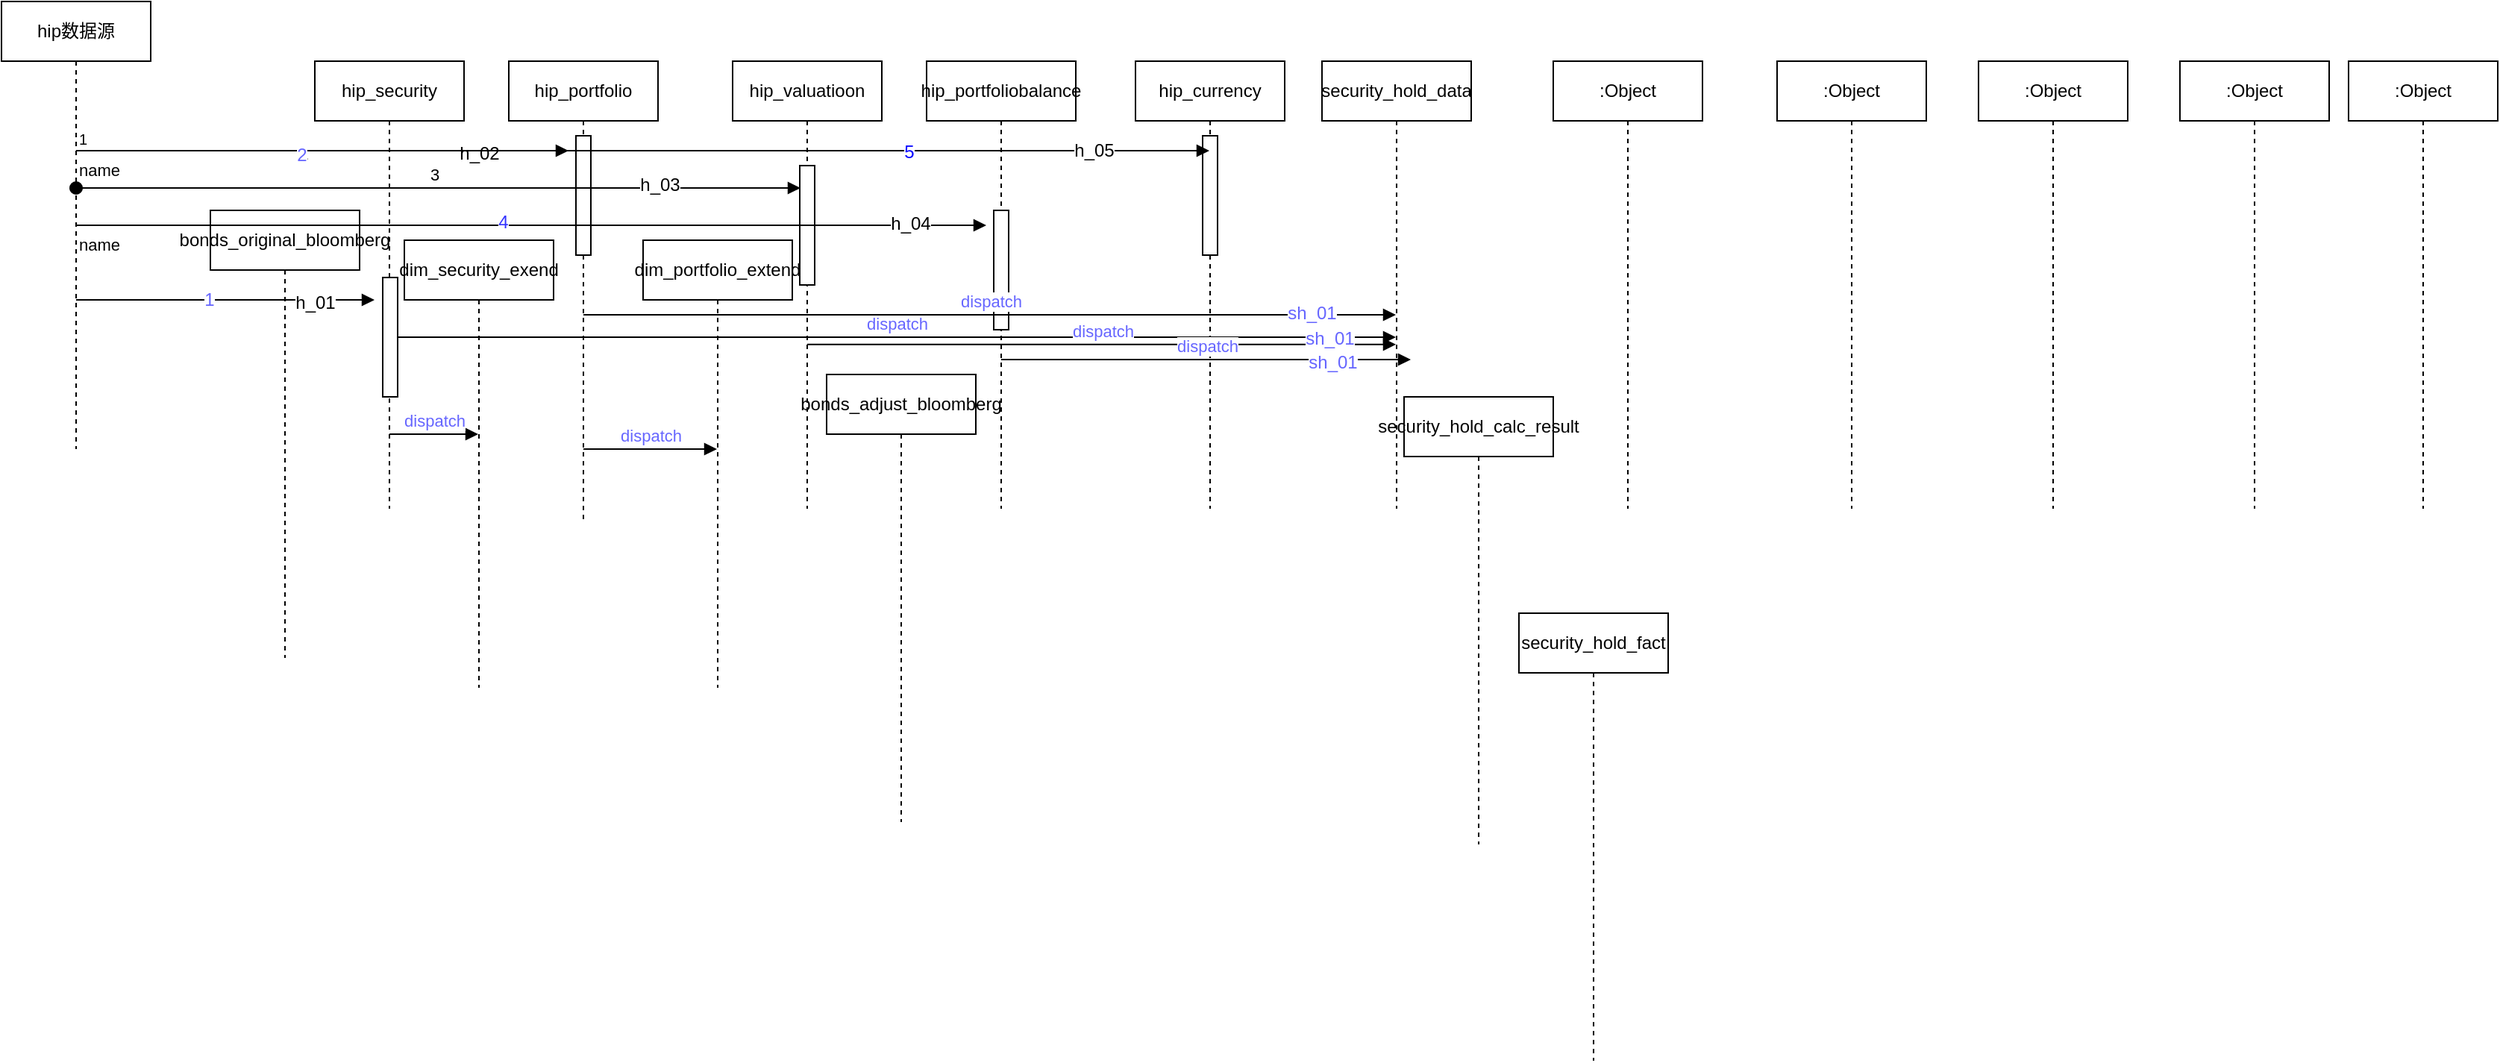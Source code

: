 <mxfile version="10.6.7" type="github"><diagram id="uT3CLybLZjLQZRfeTOW8" name="Page-1"><mxGraphModel dx="2221" dy="765" grid="1" gridSize="10" guides="1" tooltips="1" connect="1" arrows="1" fold="1" page="1" pageScale="1" pageWidth="827" pageHeight="1169" math="0" shadow="0"><root><mxCell id="0"/><mxCell id="1" parent="0"/><mxCell id="I_hjx8SIUlTRmeIp3hHr-35" value="hip_security" style="shape=umlLifeline;perimeter=lifelinePerimeter;whiteSpace=wrap;html=1;container=1;collapsible=0;recursiveResize=0;outlineConnect=0;" parent="1" vertex="1"><mxGeometry x="20" y="80" width="100" height="300" as="geometry"/></mxCell><mxCell id="xkbOIXx2KpeVw_-usp2e-5" value="" style="html=1;points=[];perimeter=orthogonalPerimeter;" vertex="1" parent="I_hjx8SIUlTRmeIp3hHr-35"><mxGeometry x="45.5" y="145" width="10" height="80" as="geometry"/></mxCell><mxCell id="I_hjx8SIUlTRmeIp3hHr-40" value="bonds_adjust_bloomberg" style="shape=umlLifeline;perimeter=lifelinePerimeter;whiteSpace=wrap;html=1;container=1;collapsible=0;recursiveResize=0;outlineConnect=0;" parent="1" vertex="1"><mxGeometry x="363" y="290" width="100" height="300" as="geometry"/></mxCell><mxCell id="I_hjx8SIUlTRmeIp3hHr-41" value=":Object" style="shape=umlLifeline;perimeter=lifelinePerimeter;whiteSpace=wrap;html=1;container=1;collapsible=0;recursiveResize=0;outlineConnect=0;" parent="1" vertex="1"><mxGeometry x="850" y="80" width="100" height="300" as="geometry"/></mxCell><mxCell id="I_hjx8SIUlTRmeIp3hHr-42" value="hip_currency" style="shape=umlLifeline;perimeter=lifelinePerimeter;whiteSpace=wrap;html=1;container=1;collapsible=0;recursiveResize=0;outlineConnect=0;" parent="1" vertex="1"><mxGeometry x="570" y="80" width="100" height="300" as="geometry"/></mxCell><mxCell id="xkbOIXx2KpeVw_-usp2e-34" value="" style="html=1;points=[];perimeter=orthogonalPerimeter;" vertex="1" parent="I_hjx8SIUlTRmeIp3hHr-42"><mxGeometry x="45" y="50" width="10" height="80" as="geometry"/></mxCell><mxCell id="I_hjx8SIUlTRmeIp3hHr-43" value="hip_portfolio" style="shape=umlLifeline;perimeter=lifelinePerimeter;whiteSpace=wrap;html=1;container=1;collapsible=0;recursiveResize=0;outlineConnect=0;" parent="1" vertex="1"><mxGeometry x="150" y="80" width="100" height="310" as="geometry"/></mxCell><mxCell id="I_hjx8SIUlTRmeIp3hHr-44" value="hip_valuatioon" style="shape=umlLifeline;perimeter=lifelinePerimeter;whiteSpace=wrap;html=1;container=1;collapsible=0;recursiveResize=0;outlineConnect=0;" parent="1" vertex="1"><mxGeometry x="300" y="80" width="100" height="300" as="geometry"/></mxCell><mxCell id="xkbOIXx2KpeVw_-usp2e-10" value="" style="html=1;points=[];perimeter=orthogonalPerimeter;" vertex="1" parent="I_hjx8SIUlTRmeIp3hHr-44"><mxGeometry x="45" y="70" width="10" height="80" as="geometry"/></mxCell><mxCell id="I_hjx8SIUlTRmeIp3hHr-45" value="security_hold_fact" style="shape=umlLifeline;perimeter=lifelinePerimeter;whiteSpace=wrap;html=1;container=1;collapsible=0;recursiveResize=0;outlineConnect=0;" parent="1" vertex="1"><mxGeometry x="827" y="450" width="100" height="300" as="geometry"/></mxCell><mxCell id="I_hjx8SIUlTRmeIp3hHr-46" value="security_hold_data" style="shape=umlLifeline;perimeter=lifelinePerimeter;whiteSpace=wrap;html=1;container=1;collapsible=0;recursiveResize=0;outlineConnect=0;" parent="1" vertex="1"><mxGeometry x="695" y="80" width="100" height="300" as="geometry"/></mxCell><mxCell id="I_hjx8SIUlTRmeIp3hHr-47" value=":Object" style="shape=umlLifeline;perimeter=lifelinePerimeter;whiteSpace=wrap;html=1;container=1;collapsible=0;recursiveResize=0;outlineConnect=0;" parent="1" vertex="1"><mxGeometry x="1270" y="80" width="100" height="300" as="geometry"/></mxCell><mxCell id="I_hjx8SIUlTRmeIp3hHr-48" value="dim_portfolio_extend" style="shape=umlLifeline;perimeter=lifelinePerimeter;whiteSpace=wrap;html=1;container=1;collapsible=0;recursiveResize=0;outlineConnect=0;" parent="1" vertex="1"><mxGeometry x="240" y="200" width="100" height="300" as="geometry"/></mxCell><mxCell id="I_hjx8SIUlTRmeIp3hHr-50" value="dim_security_exend" style="shape=umlLifeline;perimeter=lifelinePerimeter;whiteSpace=wrap;html=1;container=1;collapsible=0;recursiveResize=0;outlineConnect=0;" parent="1" vertex="1"><mxGeometry x="80" y="200" width="100" height="300" as="geometry"/></mxCell><mxCell id="I_hjx8SIUlTRmeIp3hHr-51" value="security_hold_calc_result" style="shape=umlLifeline;perimeter=lifelinePerimeter;whiteSpace=wrap;html=1;container=1;collapsible=0;recursiveResize=0;outlineConnect=0;" parent="1" vertex="1"><mxGeometry x="750" y="305" width="100" height="300" as="geometry"/></mxCell><mxCell id="I_hjx8SIUlTRmeIp3hHr-57" value=":Object" style="shape=umlLifeline;perimeter=lifelinePerimeter;whiteSpace=wrap;html=1;container=1;collapsible=0;recursiveResize=0;outlineConnect=0;" parent="1" vertex="1"><mxGeometry x="1000" y="80" width="100" height="300" as="geometry"/></mxCell><mxCell id="I_hjx8SIUlTRmeIp3hHr-59" value=":Object" style="shape=umlLifeline;perimeter=lifelinePerimeter;whiteSpace=wrap;html=1;container=1;collapsible=0;recursiveResize=0;outlineConnect=0;" parent="1" vertex="1"><mxGeometry x="1383" y="80" width="100" height="300" as="geometry"/></mxCell><mxCell id="I_hjx8SIUlTRmeIp3hHr-60" value=":Object" style="shape=umlLifeline;perimeter=lifelinePerimeter;whiteSpace=wrap;html=1;container=1;collapsible=0;recursiveResize=0;outlineConnect=0;" parent="1" vertex="1"><mxGeometry x="1135" y="80" width="100" height="300" as="geometry"/></mxCell><mxCell id="I_hjx8SIUlTRmeIp3hHr-49" value="hip_portfoliobalance" style="shape=umlLifeline;perimeter=lifelinePerimeter;whiteSpace=wrap;html=1;container=1;collapsible=0;recursiveResize=0;outlineConnect=0;" parent="1" vertex="1"><mxGeometry x="430" y="80" width="100" height="300" as="geometry"/></mxCell><mxCell id="xkbOIXx2KpeVw_-usp2e-21" value="" style="html=1;points=[];perimeter=orthogonalPerimeter;" vertex="1" parent="I_hjx8SIUlTRmeIp3hHr-49"><mxGeometry x="45" y="100" width="10" height="80" as="geometry"/></mxCell><mxCell id="I_hjx8SIUlTRmeIp3hHr-56" value="bonds_original_bloomberg" style="shape=umlLifeline;perimeter=lifelinePerimeter;whiteSpace=wrap;html=1;container=1;collapsible=0;recursiveResize=0;outlineConnect=0;" parent="1" vertex="1"><mxGeometry x="-50" y="180" width="100" height="300" as="geometry"/></mxCell><mxCell id="xkbOIXx2KpeVw_-usp2e-2" value="hip数据源" style="shape=umlLifeline;perimeter=lifelinePerimeter;whiteSpace=wrap;html=1;container=1;collapsible=0;recursiveResize=0;outlineConnect=0;" vertex="1" parent="1"><mxGeometry x="-190" y="40" width="100" height="300" as="geometry"/></mxCell><mxCell id="xkbOIXx2KpeVw_-usp2e-15" value="" style="html=1;verticalAlign=bottom;endArrow=block;" edge="1" parent="xkbOIXx2KpeVw_-usp2e-2"><mxGeometry width="80" relative="1" as="geometry"><mxPoint x="50" y="100" as="sourcePoint"/><mxPoint x="380" y="100" as="targetPoint"/></mxGeometry></mxCell><mxCell id="xkbOIXx2KpeVw_-usp2e-16" value="h_02" style="text;html=1;resizable=0;points=[];align=center;verticalAlign=middle;labelBackgroundColor=#ffffff;" vertex="1" connectable="0" parent="xkbOIXx2KpeVw_-usp2e-15"><mxGeometry x="0.636" y="-2" relative="1" as="geometry"><mxPoint as="offset"/></mxGeometry></mxCell><mxCell id="xkbOIXx2KpeVw_-usp2e-29" value="2" style="text;html=1;resizable=0;points=[];align=center;verticalAlign=middle;labelBackgroundColor=#ffffff;" vertex="1" connectable="0" parent="xkbOIXx2KpeVw_-usp2e-15"><mxGeometry x="-0.079" y="-2" relative="1" as="geometry"><mxPoint as="offset"/></mxGeometry></mxCell><mxCell id="xkbOIXx2KpeVw_-usp2e-8" value="" style="html=1;points=[];perimeter=orthogonalPerimeter;" vertex="1" parent="1"><mxGeometry x="195" y="130" width="10" height="80" as="geometry"/></mxCell><mxCell id="xkbOIXx2KpeVw_-usp2e-11" value="3" style="html=1;verticalAlign=bottom;startArrow=oval;endArrow=block;startSize=8;" edge="1" parent="1"><mxGeometry x="-0.011" relative="1" as="geometry"><mxPoint x="-140" y="165" as="sourcePoint"/><mxPoint x="345.5" y="165" as="targetPoint"/><Array as="points"/><mxPoint as="offset"/></mxGeometry></mxCell><mxCell id="xkbOIXx2KpeVw_-usp2e-13" value="h_03" style="text;html=1;resizable=0;points=[];align=center;verticalAlign=middle;labelBackgroundColor=#ffffff;" vertex="1" connectable="0" parent="xkbOIXx2KpeVw_-usp2e-11"><mxGeometry x="0.609" y="2" relative="1" as="geometry"><mxPoint as="offset"/></mxGeometry></mxCell><mxCell id="xkbOIXx2KpeVw_-usp2e-19" value="" style="html=1;verticalAlign=bottom;endArrow=block;" edge="1" parent="1" source="xkbOIXx2KpeVw_-usp2e-2"><mxGeometry width="80" relative="1" as="geometry"><mxPoint x="-190" y="710" as="sourcePoint"/><mxPoint x="60" y="240" as="targetPoint"/></mxGeometry></mxCell><mxCell id="xkbOIXx2KpeVw_-usp2e-20" value="h_01" style="text;html=1;resizable=0;points=[];align=center;verticalAlign=middle;labelBackgroundColor=#ffffff;" vertex="1" connectable="0" parent="xkbOIXx2KpeVw_-usp2e-19"><mxGeometry x="0.601" y="-2" relative="1" as="geometry"><mxPoint as="offset"/></mxGeometry></mxCell><mxCell id="xkbOIXx2KpeVw_-usp2e-28" value="1" style="text;html=1;resizable=0;points=[];align=center;verticalAlign=middle;labelBackgroundColor=#ffffff;fontColor=#6666FF;" vertex="1" connectable="0" parent="xkbOIXx2KpeVw_-usp2e-19"><mxGeometry x="-0.127" relative="1" as="geometry"><mxPoint x="1" as="offset"/></mxGeometry></mxCell><mxCell id="xkbOIXx2KpeVw_-usp2e-24" value="name" style="endArrow=block;endFill=1;html=1;edgeStyle=orthogonalEdgeStyle;align=left;verticalAlign=top;" edge="1" parent="1" source="xkbOIXx2KpeVw_-usp2e-2"><mxGeometry x="-1" relative="1" as="geometry"><mxPoint x="-190" y="710" as="sourcePoint"/><mxPoint x="470" y="190" as="targetPoint"/></mxGeometry></mxCell><mxCell id="xkbOIXx2KpeVw_-usp2e-25" value="" style="resizable=0;html=1;align=left;verticalAlign=bottom;labelBackgroundColor=#ffffff;fontSize=10;" connectable="0" vertex="1" parent="xkbOIXx2KpeVw_-usp2e-24"><mxGeometry x="-1" relative="1" as="geometry"/></mxCell><mxCell id="xkbOIXx2KpeVw_-usp2e-26" value="h_04" style="text;html=1;resizable=0;points=[];align=center;verticalAlign=middle;labelBackgroundColor=#ffffff;" vertex="1" connectable="0" parent="xkbOIXx2KpeVw_-usp2e-24"><mxGeometry x="0.83" y="1" relative="1" as="geometry"><mxPoint x="1" as="offset"/></mxGeometry></mxCell><mxCell id="xkbOIXx2KpeVw_-usp2e-31" value="4" style="text;html=1;resizable=0;points=[];align=center;verticalAlign=middle;labelBackgroundColor=#ffffff;fontColor=#3333FF;" vertex="1" connectable="0" parent="xkbOIXx2KpeVw_-usp2e-24"><mxGeometry x="-0.068" y="2" relative="1" as="geometry"><mxPoint x="1" as="offset"/></mxGeometry></mxCell><mxCell id="xkbOIXx2KpeVw_-usp2e-32" value="name" style="endArrow=block;endFill=1;html=1;edgeStyle=orthogonalEdgeStyle;align=left;verticalAlign=top;" edge="1" parent="1" source="xkbOIXx2KpeVw_-usp2e-2" target="I_hjx8SIUlTRmeIp3hHr-42"><mxGeometry x="-1" relative="1" as="geometry"><mxPoint x="-190" y="710" as="sourcePoint"/><mxPoint x="-30" y="710" as="targetPoint"/><Array as="points"><mxPoint x="-60" y="140"/><mxPoint x="-60" y="140"/></Array></mxGeometry></mxCell><mxCell id="xkbOIXx2KpeVw_-usp2e-33" value="1" style="resizable=0;html=1;align=left;verticalAlign=bottom;labelBackgroundColor=#ffffff;fontSize=10;" connectable="0" vertex="1" parent="xkbOIXx2KpeVw_-usp2e-32"><mxGeometry x="-1" relative="1" as="geometry"/></mxCell><mxCell id="xkbOIXx2KpeVw_-usp2e-35" value="h_05" style="text;html=1;resizable=0;points=[];align=center;verticalAlign=middle;labelBackgroundColor=#ffffff;" vertex="1" connectable="0" parent="xkbOIXx2KpeVw_-usp2e-32"><mxGeometry x="0.796" relative="1" as="geometry"><mxPoint as="offset"/></mxGeometry></mxCell><mxCell id="xkbOIXx2KpeVw_-usp2e-36" value="5" style="text;html=1;resizable=0;points=[];align=center;verticalAlign=middle;labelBackgroundColor=#ffffff;fontColor=#0000FF;" vertex="1" connectable="0" parent="xkbOIXx2KpeVw_-usp2e-32"><mxGeometry x="0.467" y="-1" relative="1" as="geometry"><mxPoint x="1" as="offset"/></mxGeometry></mxCell><mxCell id="xkbOIXx2KpeVw_-usp2e-37" value="2" style="text;html=1;resizable=0;points=[];align=center;verticalAlign=middle;labelBackgroundColor=#ffffff;fontColor=#6666FF;" vertex="1" connectable="0" parent="xkbOIXx2KpeVw_-usp2e-32"><mxGeometry x="-0.604" y="-3" relative="1" as="geometry"><mxPoint as="offset"/></mxGeometry></mxCell><mxCell id="xkbOIXx2KpeVw_-usp2e-38" value="dispatch" style="html=1;verticalAlign=bottom;endArrow=block;fontColor=#6666FF;" edge="1" parent="1" source="xkbOIXx2KpeVw_-usp2e-5" target="I_hjx8SIUlTRmeIp3hHr-46"><mxGeometry width="80" relative="1" as="geometry"><mxPoint x="-190" y="710" as="sourcePoint"/><mxPoint x="-110" y="710" as="targetPoint"/></mxGeometry></mxCell><mxCell id="xkbOIXx2KpeVw_-usp2e-39" value="dispatch" style="html=1;verticalAlign=bottom;endArrow=block;fontColor=#6666FF;" edge="1" parent="1" target="I_hjx8SIUlTRmeIp3hHr-46"><mxGeometry width="80" relative="1" as="geometry"><mxPoint x="200" y="250" as="sourcePoint"/><mxPoint x="-110" y="710" as="targetPoint"/></mxGeometry></mxCell><mxCell id="xkbOIXx2KpeVw_-usp2e-42" value="sh_01" style="text;html=1;resizable=0;points=[];align=center;verticalAlign=middle;labelBackgroundColor=#ffffff;fontColor=#6666FF;" vertex="1" connectable="0" parent="xkbOIXx2KpeVw_-usp2e-39"><mxGeometry x="0.792" y="1" relative="1" as="geometry"><mxPoint as="offset"/></mxGeometry></mxCell><mxCell id="xkbOIXx2KpeVw_-usp2e-40" value="dispatch" style="html=1;verticalAlign=bottom;endArrow=block;fontColor=#6666FF;exitX=0.5;exitY=0.633;exitDx=0;exitDy=0;exitPerimeter=0;" edge="1" parent="1" source="I_hjx8SIUlTRmeIp3hHr-44" target="I_hjx8SIUlTRmeIp3hHr-46"><mxGeometry width="80" relative="1" as="geometry"><mxPoint x="-190" y="710" as="sourcePoint"/><mxPoint x="-110" y="710" as="targetPoint"/></mxGeometry></mxCell><mxCell id="xkbOIXx2KpeVw_-usp2e-43" value="sh_01" style="text;html=1;resizable=0;points=[];align=center;verticalAlign=middle;labelBackgroundColor=#ffffff;fontColor=#6666FF;" vertex="1" connectable="0" parent="xkbOIXx2KpeVw_-usp2e-40"><mxGeometry x="0.774" y="4" relative="1" as="geometry"><mxPoint as="offset"/></mxGeometry></mxCell><mxCell id="xkbOIXx2KpeVw_-usp2e-41" value="dispatch" style="html=1;verticalAlign=bottom;endArrow=block;fontColor=#6666FF;" edge="1" parent="1" source="I_hjx8SIUlTRmeIp3hHr-49"><mxGeometry width="80" relative="1" as="geometry"><mxPoint x="360" y="280" as="sourcePoint"/><mxPoint x="754.5" y="280" as="targetPoint"/></mxGeometry></mxCell><mxCell id="xkbOIXx2KpeVw_-usp2e-44" value="sh_01" style="text;html=1;resizable=0;points=[];align=center;verticalAlign=middle;labelBackgroundColor=#ffffff;fontColor=#6666FF;" vertex="1" connectable="0" parent="xkbOIXx2KpeVw_-usp2e-41"><mxGeometry x="0.618" y="-2" relative="1" as="geometry"><mxPoint as="offset"/></mxGeometry></mxCell><mxCell id="xkbOIXx2KpeVw_-usp2e-45" value="dispatch" style="html=1;verticalAlign=bottom;endArrow=block;fontColor=#6666FF;" edge="1" parent="1" source="I_hjx8SIUlTRmeIp3hHr-35" target="I_hjx8SIUlTRmeIp3hHr-50"><mxGeometry width="80" relative="1" as="geometry"><mxPoint x="-190" y="710" as="sourcePoint"/><mxPoint x="-110" y="710" as="targetPoint"/><Array as="points"><mxPoint x="100" y="330"/></Array></mxGeometry></mxCell><mxCell id="xkbOIXx2KpeVw_-usp2e-46" value="dispatch" style="html=1;verticalAlign=bottom;endArrow=block;fontColor=#6666FF;" edge="1" parent="1" target="I_hjx8SIUlTRmeIp3hHr-48"><mxGeometry width="80" relative="1" as="geometry"><mxPoint x="200" y="340" as="sourcePoint"/><mxPoint x="139.5" y="340" as="targetPoint"/><Array as="points"/></mxGeometry></mxCell></root></mxGraphModel></diagram></mxfile>